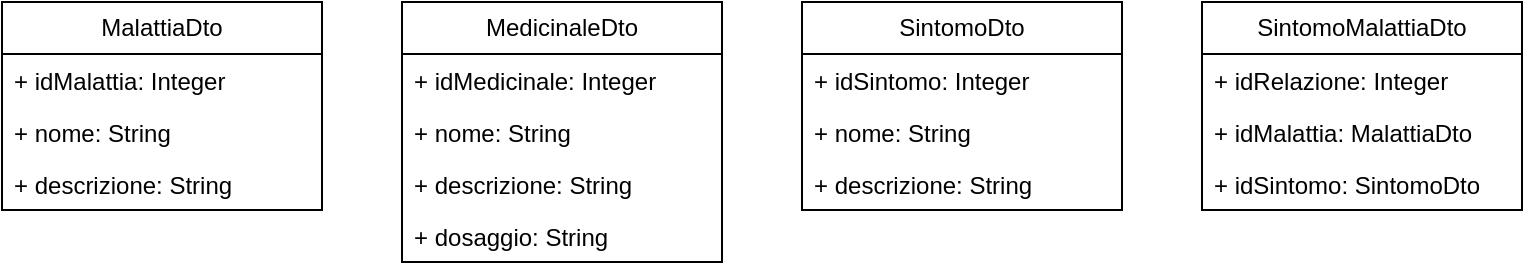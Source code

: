 <mxfile version="24.1.0" type="device">
  <diagram name="Pagina-1" id="dDJfPdYkDvbZ4gLQHLPp">
    <mxGraphModel dx="660" dy="989" grid="1" gridSize="10" guides="1" tooltips="1" connect="1" arrows="1" fold="1" page="1" pageScale="1" pageWidth="827" pageHeight="1169" math="0" shadow="0">
      <root>
        <mxCell id="0" />
        <mxCell id="1" parent="0" />
        <mxCell id="FHVCnex0H8nST96o-p-b-1" value="MalattiaDto" style="swimlane;fontStyle=0;childLayout=stackLayout;horizontal=1;startSize=26;fillColor=none;horizontalStack=0;resizeParent=1;resizeParentMax=0;resizeLast=0;collapsible=1;marginBottom=0;whiteSpace=wrap;html=1;" vertex="1" parent="1">
          <mxGeometry y="240" width="160" height="104" as="geometry" />
        </mxCell>
        <mxCell id="FHVCnex0H8nST96o-p-b-2" value="+ idMalattia: Integer" style="text;strokeColor=none;fillColor=none;align=left;verticalAlign=top;spacingLeft=4;spacingRight=4;overflow=hidden;rotatable=0;points=[[0,0.5],[1,0.5]];portConstraint=eastwest;whiteSpace=wrap;html=1;" vertex="1" parent="FHVCnex0H8nST96o-p-b-1">
          <mxGeometry y="26" width="160" height="26" as="geometry" />
        </mxCell>
        <mxCell id="FHVCnex0H8nST96o-p-b-3" value="+ nome: String" style="text;strokeColor=none;fillColor=none;align=left;verticalAlign=top;spacingLeft=4;spacingRight=4;overflow=hidden;rotatable=0;points=[[0,0.5],[1,0.5]];portConstraint=eastwest;whiteSpace=wrap;html=1;" vertex="1" parent="FHVCnex0H8nST96o-p-b-1">
          <mxGeometry y="52" width="160" height="26" as="geometry" />
        </mxCell>
        <mxCell id="FHVCnex0H8nST96o-p-b-4" value="+ descrizione: String" style="text;strokeColor=none;fillColor=none;align=left;verticalAlign=top;spacingLeft=4;spacingRight=4;overflow=hidden;rotatable=0;points=[[0,0.5],[1,0.5]];portConstraint=eastwest;whiteSpace=wrap;html=1;" vertex="1" parent="FHVCnex0H8nST96o-p-b-1">
          <mxGeometry y="78" width="160" height="26" as="geometry" />
        </mxCell>
        <mxCell id="FHVCnex0H8nST96o-p-b-5" value="MedicinaleDto" style="swimlane;fontStyle=0;childLayout=stackLayout;horizontal=1;startSize=26;fillColor=none;horizontalStack=0;resizeParent=1;resizeParentMax=0;resizeLast=0;collapsible=1;marginBottom=0;whiteSpace=wrap;html=1;" vertex="1" parent="1">
          <mxGeometry x="200" y="240" width="160" height="130" as="geometry" />
        </mxCell>
        <mxCell id="FHVCnex0H8nST96o-p-b-6" value="+ idMedicinale: Integer" style="text;strokeColor=none;fillColor=none;align=left;verticalAlign=top;spacingLeft=4;spacingRight=4;overflow=hidden;rotatable=0;points=[[0,0.5],[1,0.5]];portConstraint=eastwest;whiteSpace=wrap;html=1;" vertex="1" parent="FHVCnex0H8nST96o-p-b-5">
          <mxGeometry y="26" width="160" height="26" as="geometry" />
        </mxCell>
        <mxCell id="FHVCnex0H8nST96o-p-b-7" value="+ nome: String" style="text;strokeColor=none;fillColor=none;align=left;verticalAlign=top;spacingLeft=4;spacingRight=4;overflow=hidden;rotatable=0;points=[[0,0.5],[1,0.5]];portConstraint=eastwest;whiteSpace=wrap;html=1;" vertex="1" parent="FHVCnex0H8nST96o-p-b-5">
          <mxGeometry y="52" width="160" height="26" as="geometry" />
        </mxCell>
        <mxCell id="FHVCnex0H8nST96o-p-b-8" value="+ descrizione: String" style="text;strokeColor=none;fillColor=none;align=left;verticalAlign=top;spacingLeft=4;spacingRight=4;overflow=hidden;rotatable=0;points=[[0,0.5],[1,0.5]];portConstraint=eastwest;whiteSpace=wrap;html=1;" vertex="1" parent="FHVCnex0H8nST96o-p-b-5">
          <mxGeometry y="78" width="160" height="26" as="geometry" />
        </mxCell>
        <mxCell id="FHVCnex0H8nST96o-p-b-9" value="+ dosaggio: String" style="text;strokeColor=none;fillColor=none;align=left;verticalAlign=top;spacingLeft=4;spacingRight=4;overflow=hidden;rotatable=0;points=[[0,0.5],[1,0.5]];portConstraint=eastwest;whiteSpace=wrap;html=1;" vertex="1" parent="FHVCnex0H8nST96o-p-b-5">
          <mxGeometry y="104" width="160" height="26" as="geometry" />
        </mxCell>
        <mxCell id="FHVCnex0H8nST96o-p-b-10" value="SintomoDto" style="swimlane;fontStyle=0;childLayout=stackLayout;horizontal=1;startSize=26;fillColor=none;horizontalStack=0;resizeParent=1;resizeParentMax=0;resizeLast=0;collapsible=1;marginBottom=0;whiteSpace=wrap;html=1;" vertex="1" parent="1">
          <mxGeometry x="400" y="240" width="160" height="104" as="geometry" />
        </mxCell>
        <mxCell id="FHVCnex0H8nST96o-p-b-11" value="+ idSintomo: Integer" style="text;strokeColor=none;fillColor=none;align=left;verticalAlign=top;spacingLeft=4;spacingRight=4;overflow=hidden;rotatable=0;points=[[0,0.5],[1,0.5]];portConstraint=eastwest;whiteSpace=wrap;html=1;" vertex="1" parent="FHVCnex0H8nST96o-p-b-10">
          <mxGeometry y="26" width="160" height="26" as="geometry" />
        </mxCell>
        <mxCell id="FHVCnex0H8nST96o-p-b-12" value="+ nome: String" style="text;strokeColor=none;fillColor=none;align=left;verticalAlign=top;spacingLeft=4;spacingRight=4;overflow=hidden;rotatable=0;points=[[0,0.5],[1,0.5]];portConstraint=eastwest;whiteSpace=wrap;html=1;" vertex="1" parent="FHVCnex0H8nST96o-p-b-10">
          <mxGeometry y="52" width="160" height="26" as="geometry" />
        </mxCell>
        <mxCell id="FHVCnex0H8nST96o-p-b-13" value="+ descrizione: String" style="text;strokeColor=none;fillColor=none;align=left;verticalAlign=top;spacingLeft=4;spacingRight=4;overflow=hidden;rotatable=0;points=[[0,0.5],[1,0.5]];portConstraint=eastwest;whiteSpace=wrap;html=1;" vertex="1" parent="FHVCnex0H8nST96o-p-b-10">
          <mxGeometry y="78" width="160" height="26" as="geometry" />
        </mxCell>
        <mxCell id="FHVCnex0H8nST96o-p-b-14" value="SintomoMalattiaDto" style="swimlane;fontStyle=0;childLayout=stackLayout;horizontal=1;startSize=26;fillColor=none;horizontalStack=0;resizeParent=1;resizeParentMax=0;resizeLast=0;collapsible=1;marginBottom=0;whiteSpace=wrap;html=1;" vertex="1" parent="1">
          <mxGeometry x="600" y="240" width="160" height="104" as="geometry" />
        </mxCell>
        <mxCell id="FHVCnex0H8nST96o-p-b-15" value="+ idRelazione: Integer" style="text;strokeColor=none;fillColor=none;align=left;verticalAlign=top;spacingLeft=4;spacingRight=4;overflow=hidden;rotatable=0;points=[[0,0.5],[1,0.5]];portConstraint=eastwest;whiteSpace=wrap;html=1;" vertex="1" parent="FHVCnex0H8nST96o-p-b-14">
          <mxGeometry y="26" width="160" height="26" as="geometry" />
        </mxCell>
        <mxCell id="FHVCnex0H8nST96o-p-b-16" value="+ idMalattia: MalattiaDto" style="text;strokeColor=none;fillColor=none;align=left;verticalAlign=top;spacingLeft=4;spacingRight=4;overflow=hidden;rotatable=0;points=[[0,0.5],[1,0.5]];portConstraint=eastwest;whiteSpace=wrap;html=1;" vertex="1" parent="FHVCnex0H8nST96o-p-b-14">
          <mxGeometry y="52" width="160" height="26" as="geometry" />
        </mxCell>
        <mxCell id="FHVCnex0H8nST96o-p-b-17" value="+ idSintomo: SintomoDto" style="text;strokeColor=none;fillColor=none;align=left;verticalAlign=top;spacingLeft=4;spacingRight=4;overflow=hidden;rotatable=0;points=[[0,0.5],[1,0.5]];portConstraint=eastwest;whiteSpace=wrap;html=1;" vertex="1" parent="FHVCnex0H8nST96o-p-b-14">
          <mxGeometry y="78" width="160" height="26" as="geometry" />
        </mxCell>
      </root>
    </mxGraphModel>
  </diagram>
</mxfile>

